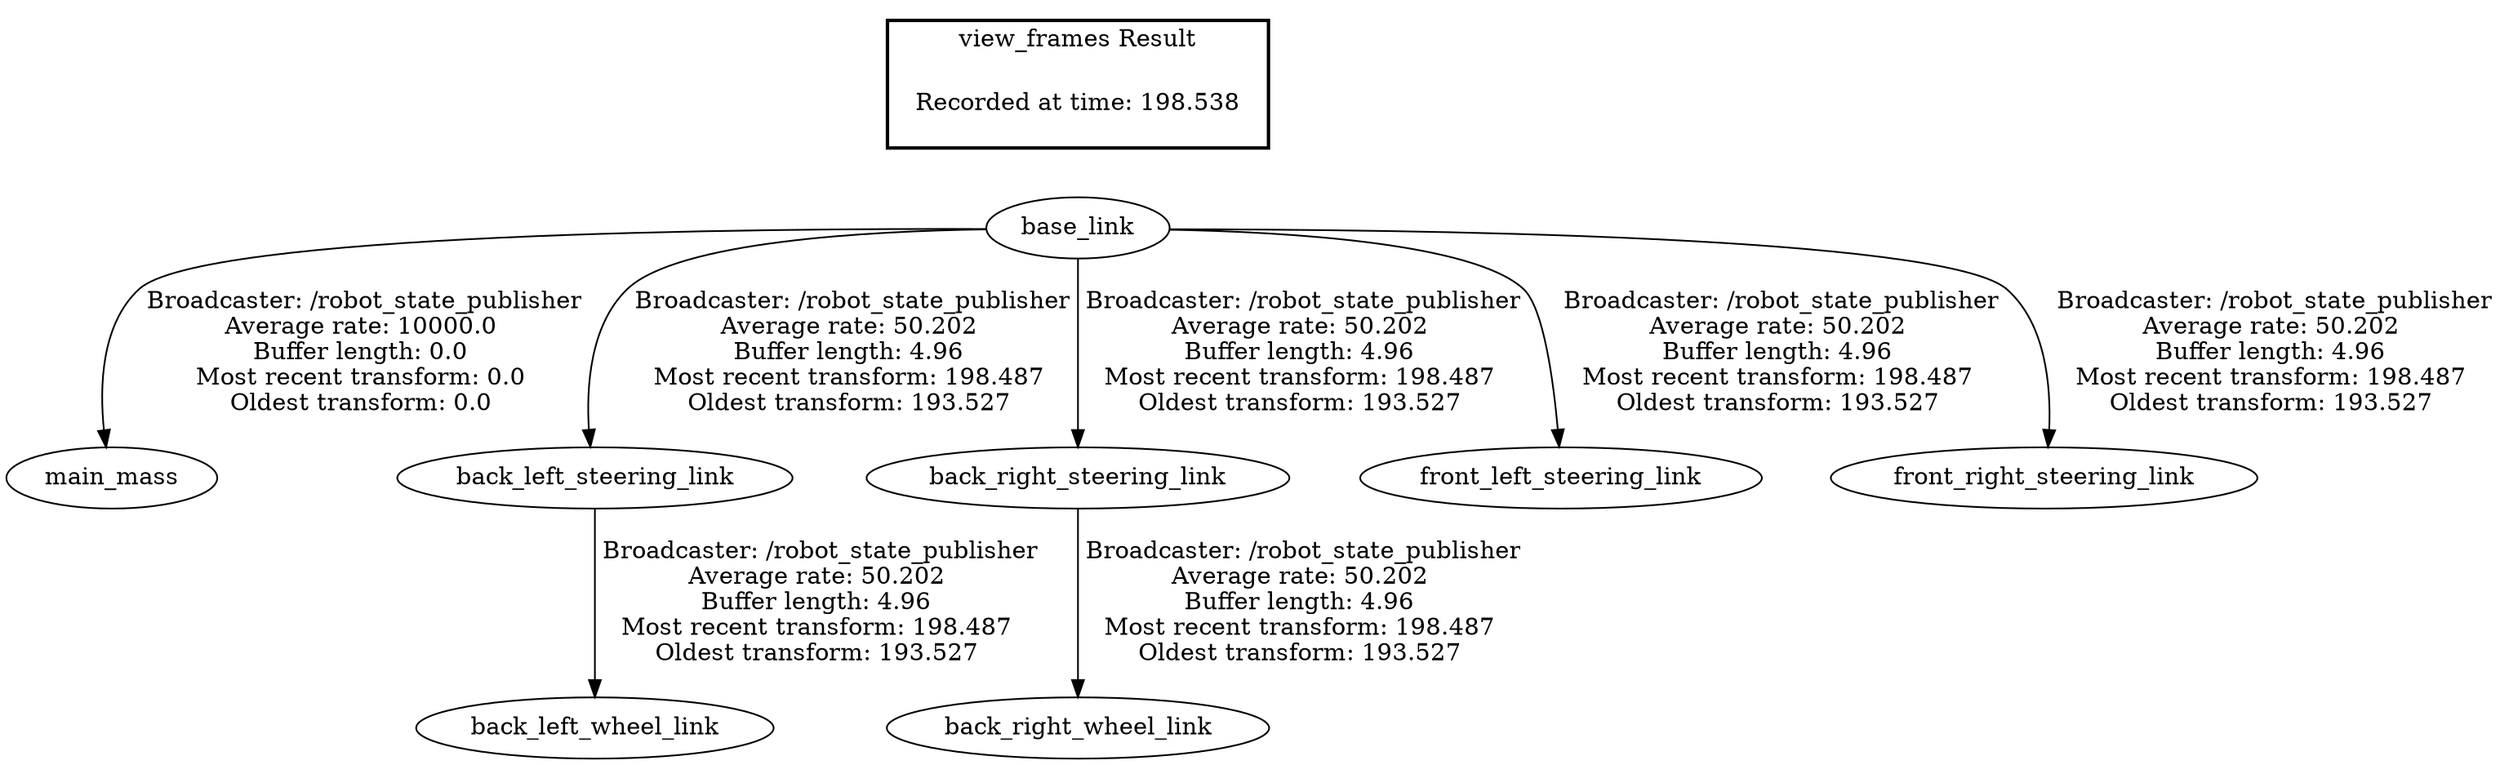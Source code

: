 digraph G {
"base_link" -> "main_mass"[label=" Broadcaster: /robot_state_publisher\nAverage rate: 10000.0\nBuffer length: 0.0\nMost recent transform: 0.0\nOldest transform: 0.0\n"];
"base_link" -> "back_left_steering_link"[label=" Broadcaster: /robot_state_publisher\nAverage rate: 50.202\nBuffer length: 4.96\nMost recent transform: 198.487\nOldest transform: 193.527\n"];
"back_left_steering_link" -> "back_left_wheel_link"[label=" Broadcaster: /robot_state_publisher\nAverage rate: 50.202\nBuffer length: 4.96\nMost recent transform: 198.487\nOldest transform: 193.527\n"];
"base_link" -> "back_right_steering_link"[label=" Broadcaster: /robot_state_publisher\nAverage rate: 50.202\nBuffer length: 4.96\nMost recent transform: 198.487\nOldest transform: 193.527\n"];
"back_right_steering_link" -> "back_right_wheel_link"[label=" Broadcaster: /robot_state_publisher\nAverage rate: 50.202\nBuffer length: 4.96\nMost recent transform: 198.487\nOldest transform: 193.527\n"];
"base_link" -> "front_left_steering_link"[label=" Broadcaster: /robot_state_publisher\nAverage rate: 50.202\nBuffer length: 4.96\nMost recent transform: 198.487\nOldest transform: 193.527\n"];
"base_link" -> "front_right_steering_link"[label=" Broadcaster: /robot_state_publisher\nAverage rate: 50.202\nBuffer length: 4.96\nMost recent transform: 198.487\nOldest transform: 193.527\n"];
edge [style=invis];
 subgraph cluster_legend { style=bold; color=black; label ="view_frames Result";
"Recorded at time: 198.538"[ shape=plaintext ] ;
}->"base_link";
}